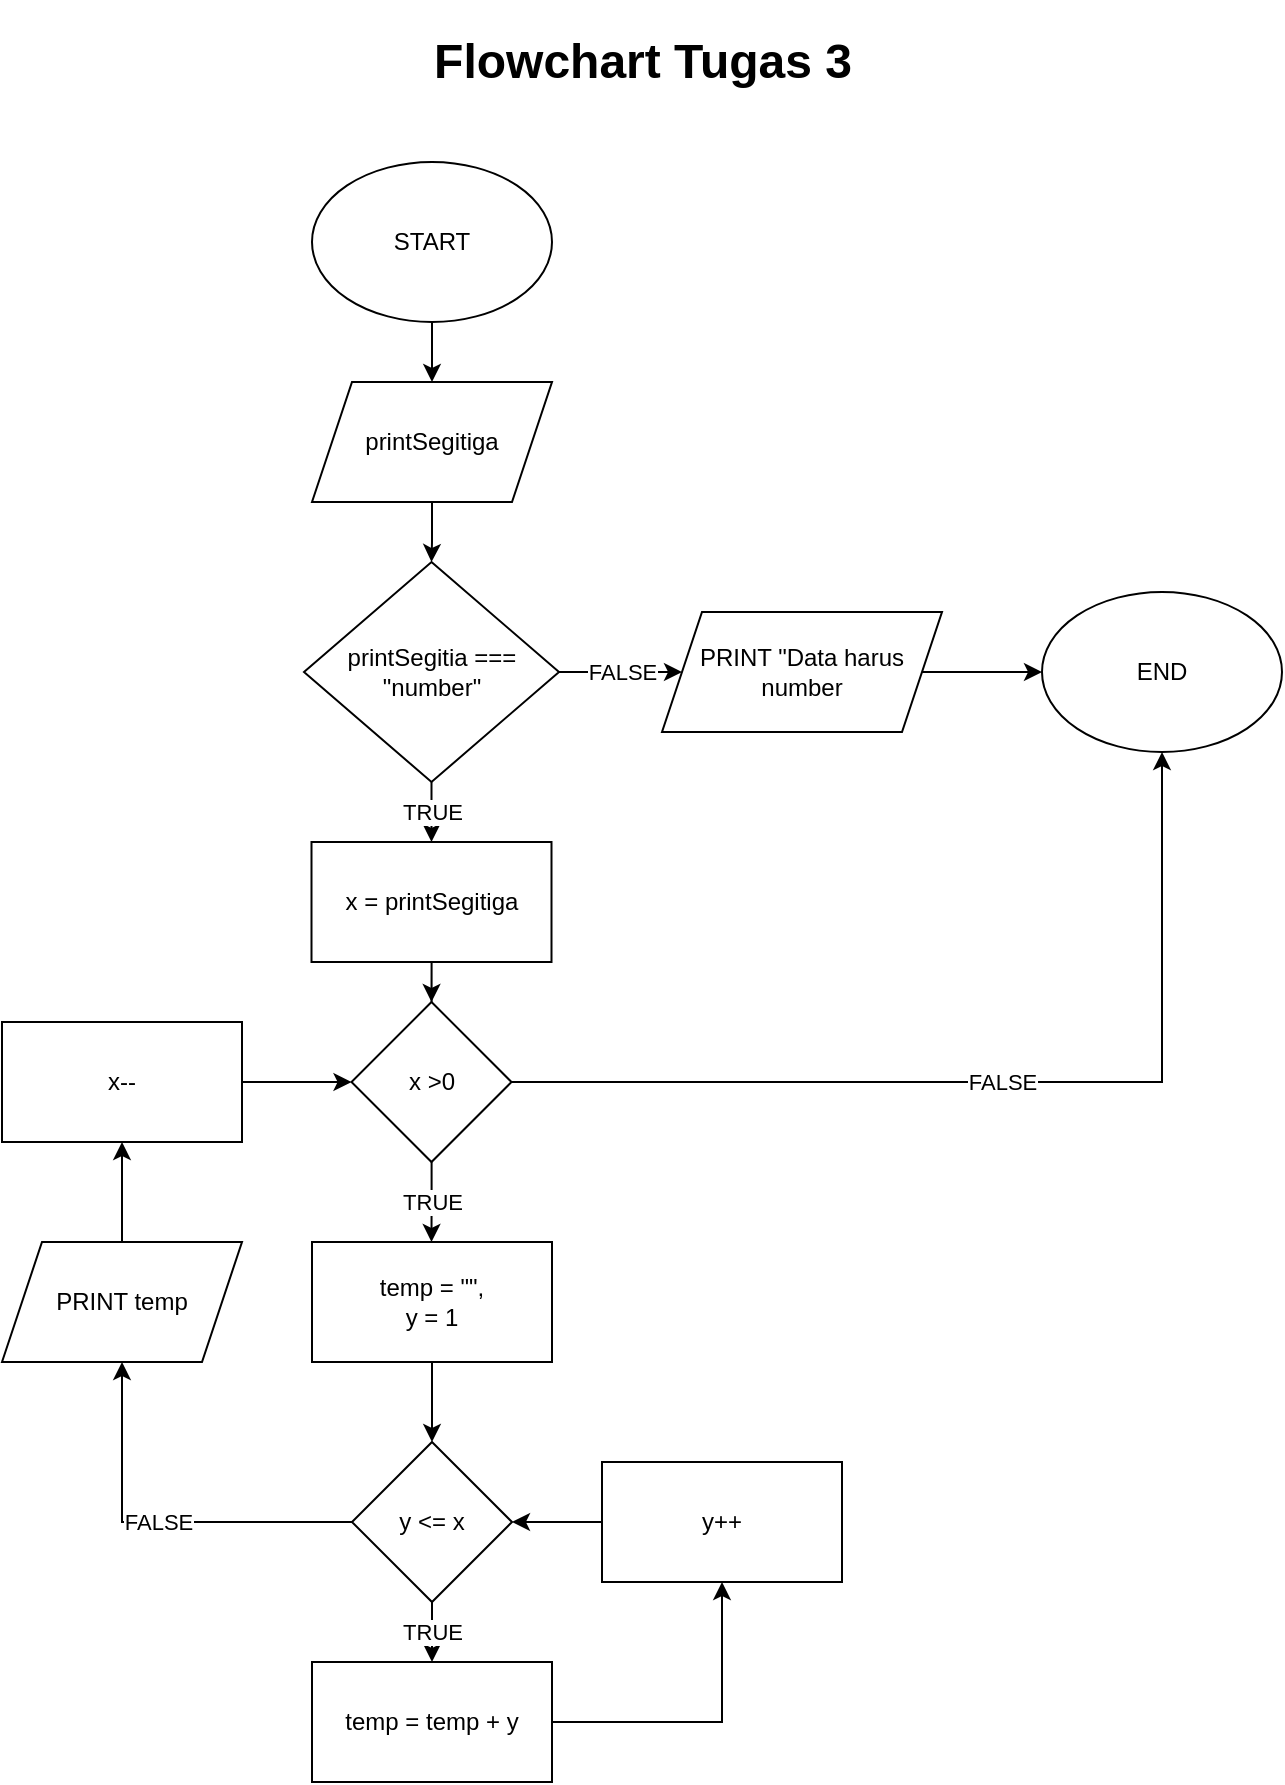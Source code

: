 <mxfile version="16.2.4" type="device"><diagram id="MnrrT8AFAd0eVeXaWsPb" name="Page-1"><mxGraphModel dx="1085" dy="603" grid="1" gridSize="10" guides="1" tooltips="1" connect="1" arrows="1" fold="1" page="1" pageScale="1" pageWidth="850" pageHeight="1100" math="0" shadow="0"><root><mxCell id="0"/><mxCell id="1" parent="0"/><mxCell id="X4uwLLuvnjO_9ADC6lYs-5" style="edgeStyle=orthogonalEdgeStyle;rounded=0;orthogonalLoop=1;jettySize=auto;html=1;" edge="1" parent="1" source="X4uwLLuvnjO_9ADC6lYs-2" target="X4uwLLuvnjO_9ADC6lYs-3"><mxGeometry relative="1" as="geometry"/></mxCell><mxCell id="X4uwLLuvnjO_9ADC6lYs-2" value="START" style="ellipse;whiteSpace=wrap;html=1;" vertex="1" parent="1"><mxGeometry x="275" y="120" width="120" height="80" as="geometry"/></mxCell><mxCell id="X4uwLLuvnjO_9ADC6lYs-6" style="edgeStyle=orthogonalEdgeStyle;rounded=0;orthogonalLoop=1;jettySize=auto;html=1;" edge="1" parent="1" source="X4uwLLuvnjO_9ADC6lYs-3" target="X4uwLLuvnjO_9ADC6lYs-4"><mxGeometry relative="1" as="geometry"/></mxCell><mxCell id="X4uwLLuvnjO_9ADC6lYs-3" value="printSegitiga" style="shape=parallelogram;perimeter=parallelogramPerimeter;whiteSpace=wrap;html=1;fixedSize=1;" vertex="1" parent="1"><mxGeometry x="275" y="230" width="120" height="60" as="geometry"/></mxCell><mxCell id="X4uwLLuvnjO_9ADC6lYs-29" value="TRUE" style="edgeStyle=orthogonalEdgeStyle;rounded=0;orthogonalLoop=1;jettySize=auto;html=1;entryX=0.5;entryY=0;entryDx=0;entryDy=0;" edge="1" parent="1" source="X4uwLLuvnjO_9ADC6lYs-4" target="X4uwLLuvnjO_9ADC6lYs-7"><mxGeometry relative="1" as="geometry"/></mxCell><mxCell id="X4uwLLuvnjO_9ADC6lYs-31" value="FALSE" style="edgeStyle=orthogonalEdgeStyle;rounded=0;orthogonalLoop=1;jettySize=auto;html=1;" edge="1" parent="1" source="X4uwLLuvnjO_9ADC6lYs-4" target="X4uwLLuvnjO_9ADC6lYs-30"><mxGeometry relative="1" as="geometry"/></mxCell><mxCell id="X4uwLLuvnjO_9ADC6lYs-4" value="printSegitia === &quot;number&quot;" style="rhombus;whiteSpace=wrap;html=1;" vertex="1" parent="1"><mxGeometry x="271" y="320" width="127.5" height="110" as="geometry"/></mxCell><mxCell id="X4uwLLuvnjO_9ADC6lYs-26" style="edgeStyle=orthogonalEdgeStyle;rounded=0;orthogonalLoop=1;jettySize=auto;html=1;entryX=0.5;entryY=0;entryDx=0;entryDy=0;" edge="1" parent="1" source="X4uwLLuvnjO_9ADC6lYs-7" target="X4uwLLuvnjO_9ADC6lYs-8"><mxGeometry relative="1" as="geometry"/></mxCell><mxCell id="X4uwLLuvnjO_9ADC6lYs-7" value="x = printSegitiga" style="rounded=0;whiteSpace=wrap;html=1;" vertex="1" parent="1"><mxGeometry x="274.75" y="460" width="120" height="60" as="geometry"/></mxCell><mxCell id="X4uwLLuvnjO_9ADC6lYs-11" value="TRUE" style="edgeStyle=orthogonalEdgeStyle;rounded=0;orthogonalLoop=1;jettySize=auto;html=1;" edge="1" parent="1" source="X4uwLLuvnjO_9ADC6lYs-8"><mxGeometry relative="1" as="geometry"><mxPoint x="334.75" y="660" as="targetPoint"/></mxGeometry></mxCell><mxCell id="X4uwLLuvnjO_9ADC6lYs-33" value="FALSE" style="edgeStyle=orthogonalEdgeStyle;rounded=0;orthogonalLoop=1;jettySize=auto;html=1;entryX=0.5;entryY=1;entryDx=0;entryDy=0;" edge="1" parent="1" source="X4uwLLuvnjO_9ADC6lYs-8" target="X4uwLLuvnjO_9ADC6lYs-28"><mxGeometry relative="1" as="geometry"/></mxCell><mxCell id="X4uwLLuvnjO_9ADC6lYs-8" value="x &amp;gt;0" style="rhombus;whiteSpace=wrap;html=1;" vertex="1" parent="1"><mxGeometry x="294.75" y="540" width="80" height="80" as="geometry"/></mxCell><mxCell id="X4uwLLuvnjO_9ADC6lYs-16" style="edgeStyle=orthogonalEdgeStyle;rounded=0;orthogonalLoop=1;jettySize=auto;html=1;entryX=0.5;entryY=0;entryDx=0;entryDy=0;" edge="1" parent="1" source="X4uwLLuvnjO_9ADC6lYs-12" target="X4uwLLuvnjO_9ADC6lYs-13"><mxGeometry relative="1" as="geometry"/></mxCell><mxCell id="X4uwLLuvnjO_9ADC6lYs-12" value="temp = &quot;&quot;,&lt;br&gt;y = 1" style="rounded=0;whiteSpace=wrap;html=1;" vertex="1" parent="1"><mxGeometry x="275" y="660" width="120" height="60" as="geometry"/></mxCell><mxCell id="X4uwLLuvnjO_9ADC6lYs-17" value="TRUE" style="edgeStyle=orthogonalEdgeStyle;rounded=0;orthogonalLoop=1;jettySize=auto;html=1;" edge="1" parent="1" source="X4uwLLuvnjO_9ADC6lYs-13" target="X4uwLLuvnjO_9ADC6lYs-15"><mxGeometry relative="1" as="geometry"/></mxCell><mxCell id="X4uwLLuvnjO_9ADC6lYs-24" value="FALSE" style="edgeStyle=orthogonalEdgeStyle;rounded=0;orthogonalLoop=1;jettySize=auto;html=1;entryX=0.5;entryY=1;entryDx=0;entryDy=0;" edge="1" parent="1" source="X4uwLLuvnjO_9ADC6lYs-13" target="X4uwLLuvnjO_9ADC6lYs-23"><mxGeometry relative="1" as="geometry"/></mxCell><mxCell id="X4uwLLuvnjO_9ADC6lYs-13" value="y &amp;lt;= x" style="rhombus;whiteSpace=wrap;html=1;" vertex="1" parent="1"><mxGeometry x="295" y="760" width="80" height="80" as="geometry"/></mxCell><mxCell id="X4uwLLuvnjO_9ADC6lYs-19" style="edgeStyle=orthogonalEdgeStyle;rounded=0;orthogonalLoop=1;jettySize=auto;html=1;entryX=1;entryY=0.5;entryDx=0;entryDy=0;" edge="1" parent="1" source="X4uwLLuvnjO_9ADC6lYs-14" target="X4uwLLuvnjO_9ADC6lYs-13"><mxGeometry relative="1" as="geometry"/></mxCell><mxCell id="X4uwLLuvnjO_9ADC6lYs-14" value="y++" style="rounded=0;whiteSpace=wrap;html=1;" vertex="1" parent="1"><mxGeometry x="420" y="770" width="120" height="60" as="geometry"/></mxCell><mxCell id="X4uwLLuvnjO_9ADC6lYs-18" style="edgeStyle=orthogonalEdgeStyle;rounded=0;orthogonalLoop=1;jettySize=auto;html=1;entryX=0.5;entryY=1;entryDx=0;entryDy=0;" edge="1" parent="1" source="X4uwLLuvnjO_9ADC6lYs-15" target="X4uwLLuvnjO_9ADC6lYs-14"><mxGeometry relative="1" as="geometry"/></mxCell><mxCell id="X4uwLLuvnjO_9ADC6lYs-15" value="temp = temp + y" style="rounded=0;whiteSpace=wrap;html=1;" vertex="1" parent="1"><mxGeometry x="275" y="870" width="120" height="60" as="geometry"/></mxCell><mxCell id="X4uwLLuvnjO_9ADC6lYs-22" style="edgeStyle=orthogonalEdgeStyle;rounded=0;orthogonalLoop=1;jettySize=auto;html=1;entryX=0;entryY=0.5;entryDx=0;entryDy=0;" edge="1" parent="1" source="X4uwLLuvnjO_9ADC6lYs-21" target="X4uwLLuvnjO_9ADC6lYs-8"><mxGeometry relative="1" as="geometry"/></mxCell><mxCell id="X4uwLLuvnjO_9ADC6lYs-21" value="x--" style="rounded=0;whiteSpace=wrap;html=1;" vertex="1" parent="1"><mxGeometry x="120" y="550" width="120" height="60" as="geometry"/></mxCell><mxCell id="X4uwLLuvnjO_9ADC6lYs-25" style="edgeStyle=orthogonalEdgeStyle;rounded=0;orthogonalLoop=1;jettySize=auto;html=1;entryX=0.5;entryY=1;entryDx=0;entryDy=0;" edge="1" parent="1" source="X4uwLLuvnjO_9ADC6lYs-23" target="X4uwLLuvnjO_9ADC6lYs-21"><mxGeometry relative="1" as="geometry"/></mxCell><mxCell id="X4uwLLuvnjO_9ADC6lYs-23" value="PRINT temp" style="shape=parallelogram;perimeter=parallelogramPerimeter;whiteSpace=wrap;html=1;fixedSize=1;" vertex="1" parent="1"><mxGeometry x="120" y="660" width="120" height="60" as="geometry"/></mxCell><mxCell id="X4uwLLuvnjO_9ADC6lYs-28" value="END" style="ellipse;whiteSpace=wrap;html=1;" vertex="1" parent="1"><mxGeometry x="640" y="335" width="120" height="80" as="geometry"/></mxCell><mxCell id="X4uwLLuvnjO_9ADC6lYs-32" style="edgeStyle=orthogonalEdgeStyle;rounded=0;orthogonalLoop=1;jettySize=auto;html=1;" edge="1" parent="1" source="X4uwLLuvnjO_9ADC6lYs-30" target="X4uwLLuvnjO_9ADC6lYs-28"><mxGeometry relative="1" as="geometry"/></mxCell><mxCell id="X4uwLLuvnjO_9ADC6lYs-30" value="PRINT &quot;Data harus number" style="shape=parallelogram;perimeter=parallelogramPerimeter;whiteSpace=wrap;html=1;fixedSize=1;" vertex="1" parent="1"><mxGeometry x="450" y="345" width="140" height="60" as="geometry"/></mxCell><mxCell id="X4uwLLuvnjO_9ADC6lYs-34" value="&lt;h1&gt;Flowchart Tugas 3&lt;/h1&gt;" style="text;html=1;align=center;verticalAlign=middle;resizable=0;points=[];autosize=1;strokeColor=none;fillColor=none;" vertex="1" parent="1"><mxGeometry x="330" y="45" width="220" height="50" as="geometry"/></mxCell></root></mxGraphModel></diagram></mxfile>